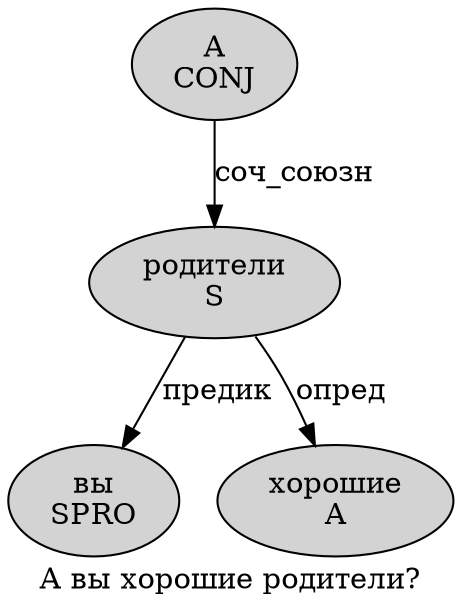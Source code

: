 digraph SENTENCE_1095 {
	graph [label="А вы хорошие родители?"]
	node [style=filled]
		0 [label="А
CONJ" color="" fillcolor=lightgray penwidth=1 shape=ellipse]
		1 [label="вы
SPRO" color="" fillcolor=lightgray penwidth=1 shape=ellipse]
		2 [label="хорошие
A" color="" fillcolor=lightgray penwidth=1 shape=ellipse]
		3 [label="родители
S" color="" fillcolor=lightgray penwidth=1 shape=ellipse]
			3 -> 1 [label="предик"]
			3 -> 2 [label="опред"]
			0 -> 3 [label="соч_союзн"]
}